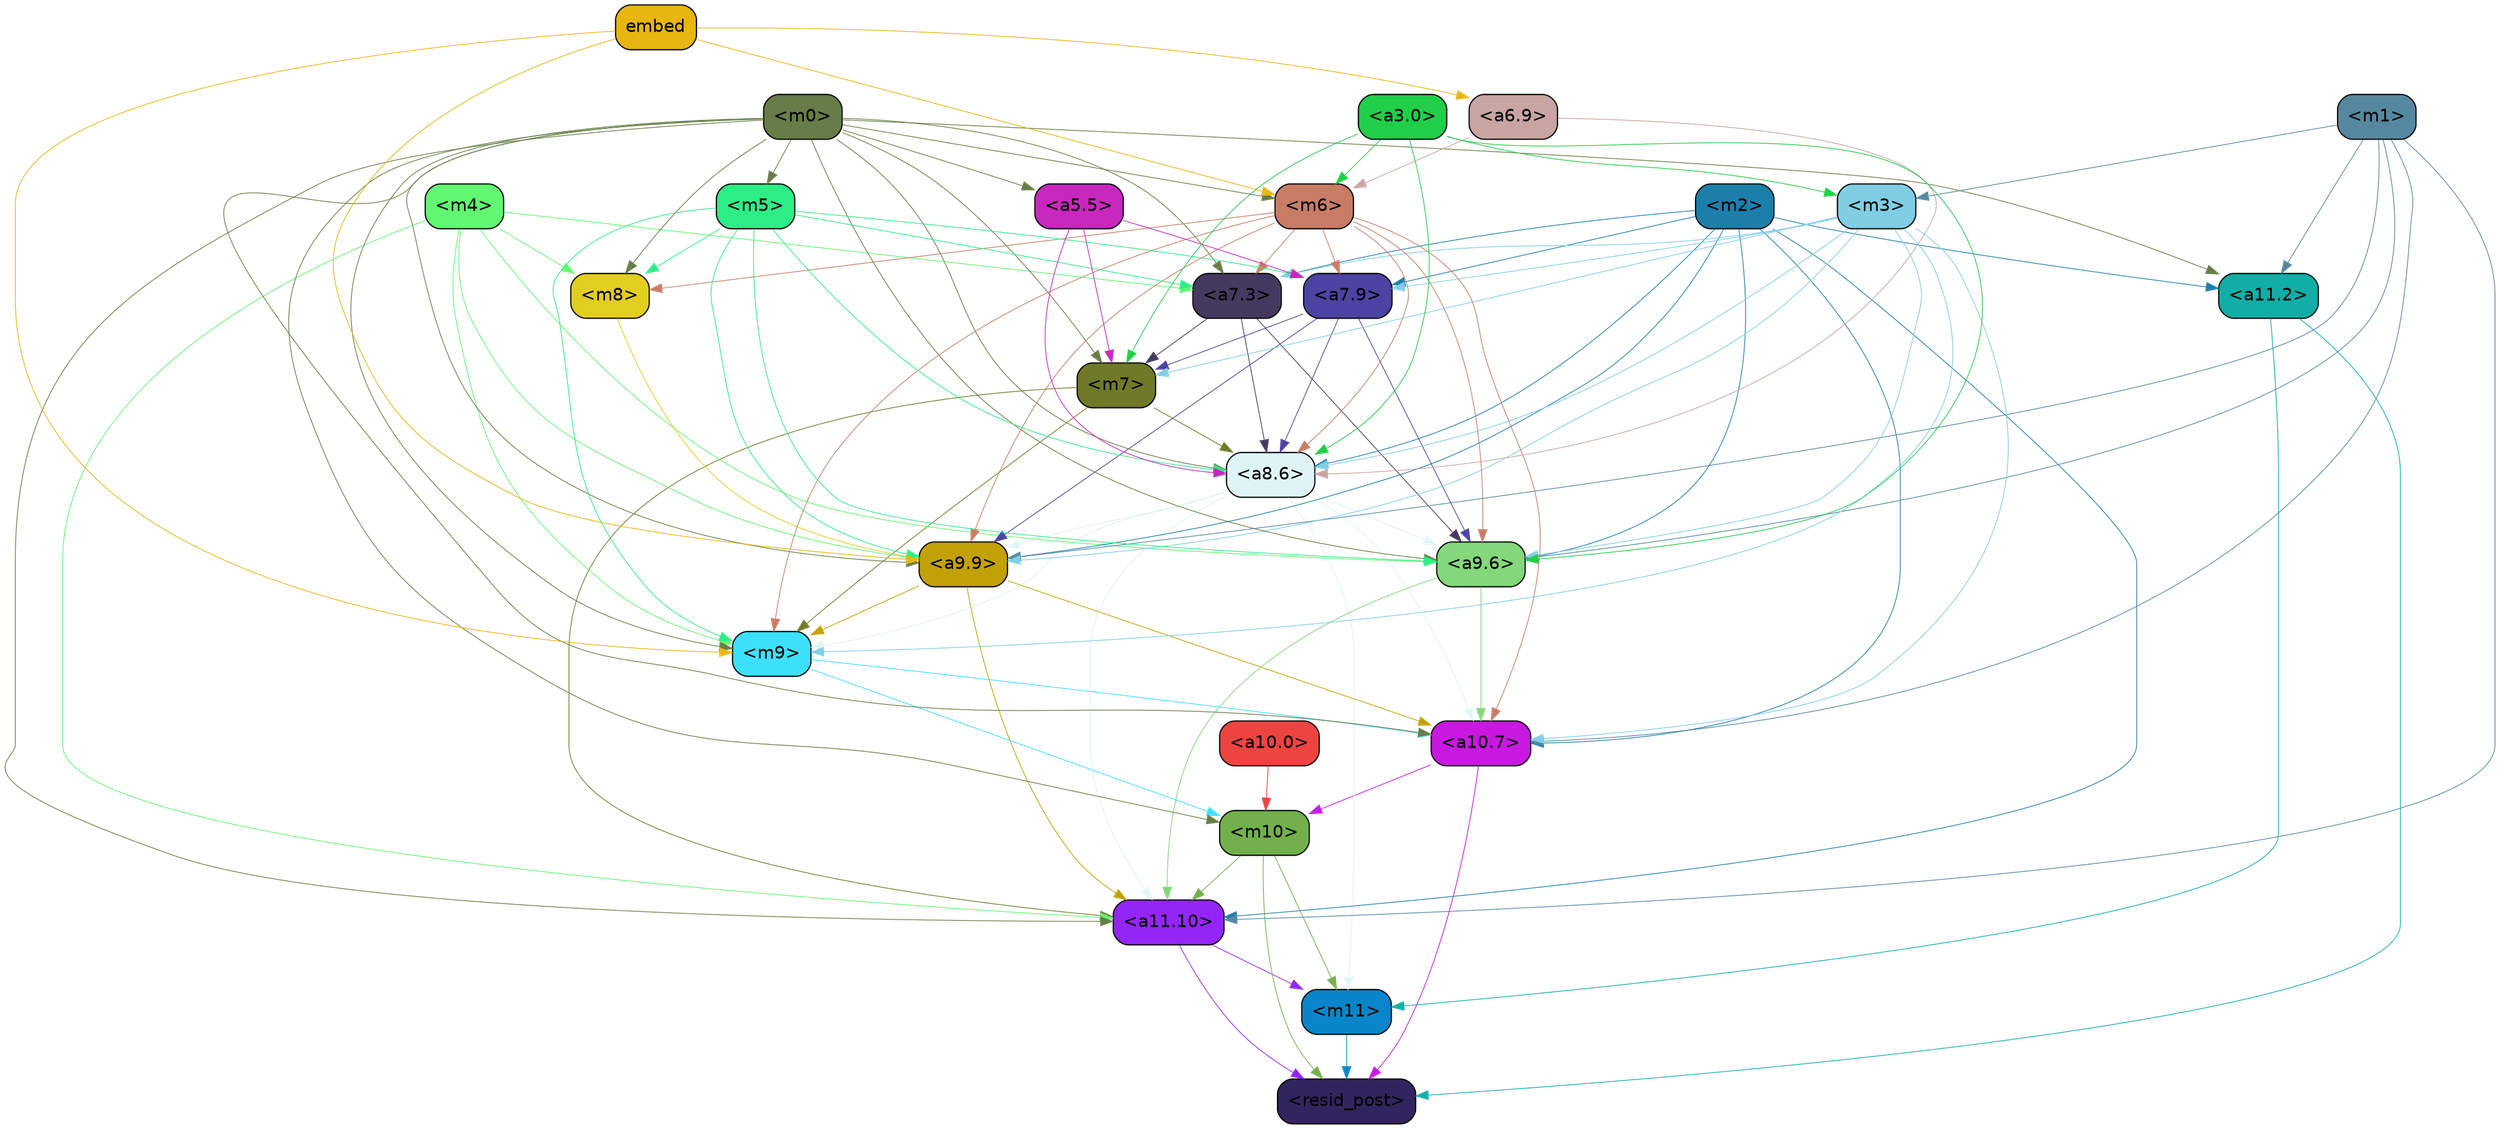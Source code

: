 strict digraph "" {
	graph [bgcolor=transparent,
		layout=dot,
		overlap=false,
		splines=true
	];
	"<m11>"	[color=black,
		fillcolor="#0886c9",
		fontname=Helvetica,
		shape=box,
		style="filled, rounded"];
	"<resid_post>"	[color=black,
		fillcolor="#32245e",
		fontname=Helvetica,
		shape=box,
		style="filled, rounded"];
	"<m11>" -> "<resid_post>"	[color="#0886c9",
		penwidth=0.6];
	"<a11.10>"	[color=black,
		fillcolor="#9425f7",
		fontname=Helvetica,
		shape=box,
		style="filled, rounded"];
	"<a11.10>" -> "<m11>"	[color="#9425f7",
		penwidth=0.6];
	"<a11.10>" -> "<resid_post>"	[color="#9425f7",
		penwidth=0.6];
	"<a11.2>"	[color=black,
		fillcolor="#10aea6",
		fontname=Helvetica,
		shape=box,
		style="filled, rounded"];
	"<a11.2>" -> "<m11>"	[color="#10aea6",
		penwidth=0.6];
	"<a11.2>" -> "<resid_post>"	[color="#10aea6",
		penwidth=0.6];
	"<m10>"	[color=black,
		fillcolor="#72b04d",
		fontname=Helvetica,
		shape=box,
		style="filled, rounded"];
	"<m10>" -> "<m11>"	[color="#72b04d",
		penwidth=0.6];
	"<m10>" -> "<resid_post>"	[color="#72b04d",
		penwidth=0.6];
	"<m10>" -> "<a11.10>"	[color="#72b04d",
		penwidth=0.6];
	"<a10.7>"	[color=black,
		fillcolor="#c918e1",
		fontname=Helvetica,
		shape=box,
		style="filled, rounded"];
	"<a10.7>" -> "<resid_post>"	[color="#c918e1",
		penwidth=0.6];
	"<a10.7>" -> "<m10>"	[color="#c918e1",
		penwidth=0.6];
	"<a8.6>"	[color=black,
		fillcolor="#dff4f5",
		fontname=Helvetica,
		shape=box,
		style="filled, rounded"];
	"<a8.6>" -> "<m11>"	[color="#dff4f5",
		penwidth=0.6];
	"<a8.6>" -> "<a11.10>"	[color="#dff4f5",
		penwidth=0.6];
	"<a8.6>" -> "<a10.7>"	[color="#dff4f5",
		penwidth=0.6];
	"<a9.9>"	[color=black,
		fillcolor="#c1a106",
		fontname=Helvetica,
		shape=box,
		style="filled, rounded"];
	"<a8.6>" -> "<a9.9>"	[color="#dff4f5",
		penwidth=0.6];
	"<a9.6>"	[color=black,
		fillcolor="#84d77b",
		fontname=Helvetica,
		shape=box,
		style="filled, rounded"];
	"<a8.6>" -> "<a9.6>"	[color="#dff4f5",
		penwidth=0.6];
	"<m9>"	[color=black,
		fillcolor="#3de0f9",
		fontname=Helvetica,
		shape=box,
		style="filled, rounded"];
	"<a8.6>" -> "<m9>"	[color="#dff4f5",
		penwidth=0.6];
	"<a9.9>" -> "<a11.10>"	[color="#c1a106",
		penwidth=0.6];
	"<a9.9>" -> "<a10.7>"	[color="#c1a106",
		penwidth=0.6];
	"<a9.9>" -> "<m9>"	[color="#c1a106",
		penwidth=0.6];
	"<a9.6>" -> "<a11.10>"	[color="#84d77b",
		penwidth=0.6];
	"<a9.6>" -> "<a10.7>"	[color="#84d77b",
		penwidth=0.6];
	"<m7>"	[color=black,
		fillcolor="#6f7a29",
		fontname=Helvetica,
		shape=box,
		style="filled, rounded"];
	"<m7>" -> "<a11.10>"	[color="#6f7a29",
		penwidth=0.6];
	"<m7>" -> "<a8.6>"	[color="#6f7a29",
		penwidth=0.6];
	"<m7>" -> "<m9>"	[color="#6f7a29",
		penwidth=0.6];
	"<m4>"	[color=black,
		fillcolor="#61f771",
		fontname=Helvetica,
		shape=box,
		style="filled, rounded"];
	"<m4>" -> "<a11.10>"	[color="#61f771",
		penwidth=0.6];
	"<m4>" -> "<a9.9>"	[color="#61f771",
		penwidth=0.6];
	"<m4>" -> "<a9.6>"	[color="#61f771",
		penwidth=0.6];
	"<m4>" -> "<m9>"	[color="#61f771",
		penwidth=0.6];
	"<m8>"	[color=black,
		fillcolor="#e2ce1f",
		fontname=Helvetica,
		shape=box,
		style="filled, rounded"];
	"<m4>" -> "<m8>"	[color="#61f771",
		penwidth=0.6];
	"<a7.3>"	[color=black,
		fillcolor="#443a60",
		fontname=Helvetica,
		shape=box,
		style="filled, rounded"];
	"<m4>" -> "<a7.3>"	[color="#61f771",
		penwidth=0.6];
	"<m2>"	[color=black,
		fillcolor="#1c7faa",
		fontname=Helvetica,
		shape=box,
		style="filled, rounded"];
	"<m2>" -> "<a11.10>"	[color="#1c7faa",
		penwidth=0.6];
	"<m2>" -> "<a11.2>"	[color="#1c7faa",
		penwidth=0.6];
	"<m2>" -> "<a10.7>"	[color="#1c7faa",
		penwidth=0.6];
	"<m2>" -> "<a8.6>"	[color="#1c7faa",
		penwidth=0.6];
	"<m2>" -> "<a9.9>"	[color="#1c7faa",
		penwidth=0.6];
	"<m2>" -> "<a9.6>"	[color="#1c7faa",
		penwidth=0.6];
	"<a7.9>"	[color=black,
		fillcolor="#4d43a2",
		fontname=Helvetica,
		shape=box,
		style="filled, rounded"];
	"<m2>" -> "<a7.9>"	[color="#1c7faa",
		penwidth=0.6];
	"<m2>" -> "<a7.3>"	[color="#1c7faa",
		penwidth=0.6];
	"<m1>"	[color=black,
		fillcolor="#5588a0",
		fontname=Helvetica,
		shape=box,
		style="filled, rounded"];
	"<m1>" -> "<a11.10>"	[color="#5588a0",
		penwidth=0.6];
	"<m1>" -> "<a11.2>"	[color="#5588a0",
		penwidth=0.6];
	"<m1>" -> "<a10.7>"	[color="#5588a0",
		penwidth=0.6];
	"<m1>" -> "<a9.9>"	[color="#5588a0",
		penwidth=0.6];
	"<m1>" -> "<a9.6>"	[color="#5588a0",
		penwidth=0.6];
	"<m3>"	[color=black,
		fillcolor="#7fcee3",
		fontname=Helvetica,
		shape=box,
		style="filled, rounded"];
	"<m1>" -> "<m3>"	[color="#5588a0",
		penwidth=0.6];
	"<m0>"	[color=black,
		fillcolor="#677c46",
		fontname=Helvetica,
		shape=box,
		style="filled, rounded"];
	"<m0>" -> "<a11.10>"	[color="#677c46",
		penwidth=0.6];
	"<m0>" -> "<a11.2>"	[color="#677c46",
		penwidth=0.6];
	"<m0>" -> "<m10>"	[color="#677c46",
		penwidth=0.6];
	"<m0>" -> "<a10.7>"	[color="#677c46",
		penwidth=0.6];
	"<m0>" -> "<a8.6>"	[color="#677c46",
		penwidth=0.6];
	"<m0>" -> "<a9.9>"	[color="#677c46",
		penwidth=0.6];
	"<m0>" -> "<a9.6>"	[color="#677c46",
		penwidth=0.6];
	"<m0>" -> "<m7>"	[color="#677c46",
		penwidth=0.6];
	"<m0>" -> "<m9>"	[color="#677c46",
		penwidth=0.6];
	"<m6>"	[color=black,
		fillcolor="#c87c66",
		fontname=Helvetica,
		shape=box,
		style="filled, rounded"];
	"<m0>" -> "<m6>"	[color="#677c46",
		penwidth=0.6];
	"<m5>"	[color=black,
		fillcolor="#2ded87",
		fontname=Helvetica,
		shape=box,
		style="filled, rounded"];
	"<m0>" -> "<m5>"	[color="#677c46",
		penwidth=0.6];
	"<m0>" -> "<m8>"	[color="#677c46",
		penwidth=0.6];
	"<m0>" -> "<a7.3>"	[color="#677c46",
		penwidth=0.6];
	"<a5.5>"	[color=black,
		fillcolor="#c727bd",
		fontname=Helvetica,
		shape=box,
		style="filled, rounded"];
	"<m0>" -> "<a5.5>"	[color="#677c46",
		penwidth=0.6];
	"<a10.0>"	[color=black,
		fillcolor="#ee4441",
		fontname=Helvetica,
		shape=box,
		style="filled, rounded"];
	"<a10.0>" -> "<m10>"	[color="#ee4441",
		penwidth=0.6];
	"<m9>" -> "<m10>"	[color="#3de0f9",
		penwidth=0.6];
	"<m9>" -> "<a10.7>"	[color="#3de0f9",
		penwidth=0.6];
	"<m3>" -> "<a10.7>"	[color="#7fcee3",
		penwidth=0.6];
	"<m3>" -> "<a8.6>"	[color="#7fcee3",
		penwidth=0.6];
	"<m3>" -> "<a9.9>"	[color="#7fcee3",
		penwidth=0.6];
	"<m3>" -> "<a9.6>"	[color="#7fcee3",
		penwidth=0.6];
	"<m3>" -> "<m7>"	[color="#7fcee3",
		penwidth=0.6];
	"<m3>" -> "<m9>"	[color="#7fcee3",
		penwidth=0.6];
	"<m3>" -> "<a7.9>"	[color="#7fcee3",
		penwidth=0.6];
	"<m3>" -> "<a7.3>"	[color="#7fcee3",
		penwidth=0.6];
	"<m6>" -> "<a10.7>"	[color="#c87c66",
		penwidth=0.6];
	"<m6>" -> "<a8.6>"	[color="#c87c66",
		penwidth=0.6];
	"<m6>" -> "<a9.9>"	[color="#c87c66",
		penwidth=0.6];
	"<m6>" -> "<a9.6>"	[color="#c87c66",
		penwidth=0.6];
	"<m6>" -> "<m9>"	[color="#c87c66",
		penwidth=0.6];
	"<m6>" -> "<m8>"	[color="#c87c66",
		penwidth=0.6];
	"<m6>" -> "<a7.9>"	[color="#c87c66",
		penwidth=0.6];
	"<m6>" -> "<a7.3>"	[color="#c87c66",
		penwidth=0.6];
	"<m5>" -> "<a8.6>"	[color="#2ded87",
		penwidth=0.6];
	"<m5>" -> "<a9.9>"	[color="#2ded87",
		penwidth=0.6];
	"<m5>" -> "<a9.6>"	[color="#2ded87",
		penwidth=0.6];
	"<m5>" -> "<m9>"	[color="#2ded87",
		penwidth=0.6];
	"<m5>" -> "<m8>"	[color="#2ded87",
		penwidth=0.6];
	"<m5>" -> "<a7.9>"	[color="#2ded87",
		penwidth=0.6];
	"<m5>" -> "<a7.3>"	[color="#2ded87",
		penwidth=0.6];
	embed	[color=black,
		fillcolor="#e7b610",
		fontname=Helvetica,
		shape=box,
		style="filled, rounded"];
	embed -> "<a9.9>"	[color="#e7b610",
		penwidth=0.6];
	embed -> "<m9>"	[color="#e7b610",
		penwidth=0.6];
	embed -> "<m6>"	[color="#e7b610",
		penwidth=0.6];
	"<a6.9>"	[color=black,
		fillcolor="#c8a5a2",
		fontname=Helvetica,
		shape=box,
		style="filled, rounded"];
	embed -> "<a6.9>"	[color="#e7b610",
		penwidth=0.6];
	"<m8>" -> "<a9.9>"	[color="#e2ce1f",
		penwidth=0.6];
	"<a7.9>" -> "<a8.6>"	[color="#4d43a2",
		penwidth=0.6];
	"<a7.9>" -> "<a9.9>"	[color="#4d43a2",
		penwidth=0.6];
	"<a7.9>" -> "<a9.6>"	[color="#4d43a2",
		penwidth=0.6];
	"<a7.9>" -> "<m7>"	[color="#4d43a2",
		penwidth=0.6];
	"<a7.3>" -> "<a8.6>"	[color="#443a60",
		penwidth=0.6];
	"<a7.3>" -> "<a9.6>"	[color="#443a60",
		penwidth=0.6];
	"<a7.3>" -> "<m7>"	[color="#443a60",
		penwidth=0.6];
	"<a3.0>"	[color=black,
		fillcolor="#20ce48",
		fontname=Helvetica,
		shape=box,
		style="filled, rounded"];
	"<a3.0>" -> "<a8.6>"	[color="#20ce48",
		penwidth=0.6];
	"<a3.0>" -> "<a9.6>"	[color="#20ce48",
		penwidth=0.6];
	"<a3.0>" -> "<m7>"	[color="#20ce48",
		penwidth=0.6];
	"<a3.0>" -> "<m3>"	[color="#20ce48",
		penwidth=0.6];
	"<a3.0>" -> "<m6>"	[color="#20ce48",
		penwidth=0.6];
	"<a6.9>" -> "<a8.6>"	[color="#c8a5a2",
		penwidth=0.6];
	"<a6.9>" -> "<m6>"	[color="#c8a5a2",
		penwidth=0.6];
	"<a5.5>" -> "<a8.6>"	[color="#c727bd",
		penwidth=0.6];
	"<a5.5>" -> "<m7>"	[color="#c727bd",
		penwidth=0.6];
	"<a5.5>" -> "<a7.9>"	[color="#c727bd",
		penwidth=0.6];
}
